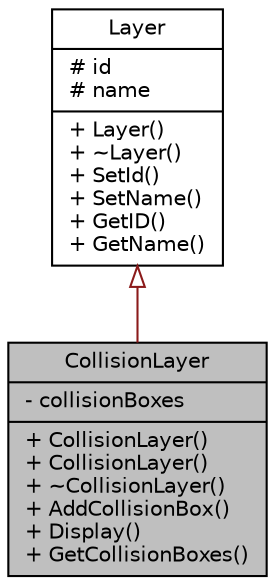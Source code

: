 digraph "CollisionLayer"
{
 // LATEX_PDF_SIZE
  bgcolor="transparent";
  edge [fontname="Helvetica",fontsize="10",labelfontname="Helvetica",labelfontsize="10"];
  node [fontname="Helvetica",fontsize="10",shape=record];
  Node1 [label="{CollisionLayer\n|- collisionBoxes\l|+ CollisionLayer()\l+ CollisionLayer()\l+ ~CollisionLayer()\l+ AddCollisionBox()\l+ Display()\l+ GetCollisionBoxes()\l}",height=0.2,width=0.4,color="black", fillcolor="grey75", style="filled", fontcolor="black",tooltip=" "];
  Node2 -> Node1 [dir="back",color="firebrick4",fontsize="10",style="solid",arrowtail="onormal",fontname="Helvetica"];
  Node2 [label="{Layer\n|# id\l# name\l|+ Layer()\l+ ~Layer()\l+ SetId()\l+ SetName()\l+ GetID()\l+ GetName()\l}",height=0.2,width=0.4,color="black",URL="$classLayer.html",tooltip=" "];
}
